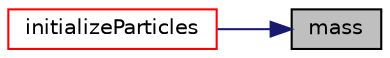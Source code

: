 digraph "mass"
{
 // LATEX_PDF_SIZE
  edge [fontname="Helvetica",fontsize="10",labelfontname="Helvetica",labelfontsize="10"];
  node [fontname="Helvetica",fontsize="10",shape=record];
  rankdir="RL";
  Node1 [label="mass",height=0.2,width=0.4,color="black", fillcolor="grey75", style="filled", fontcolor="black",tooltip=" "];
  Node1 -> Node2 [dir="back",color="midnightblue",fontsize="10",style="solid",fontname="Helvetica"];
  Node2 [label="initializeParticles",height=0.2,width=0.4,color="red", fillcolor="white", style="filled",URL="$classpFlow_1_1sphereParticles.html#a84343969d723c548f0f20fcd9294d351",tooltip="Insert new particles in position with specified shapes."];
}
